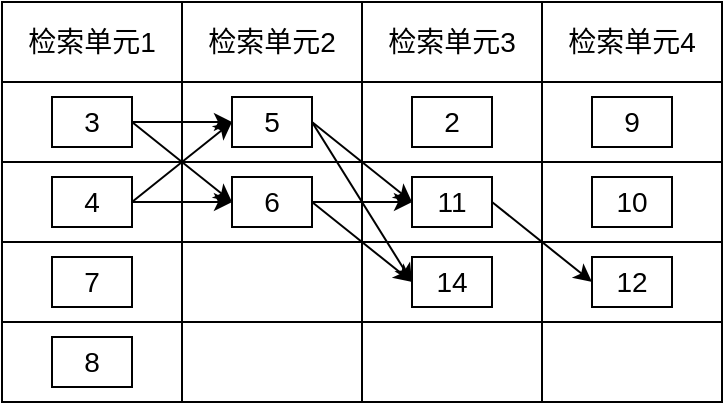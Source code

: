 <mxfile version="22.1.11" type="device">
  <diagram name="Page-1" id="W0LpTb4pdIZwl2NJyr0h">
    <mxGraphModel dx="440" dy="330" grid="1" gridSize="10" guides="1" tooltips="1" connect="1" arrows="1" fold="1" page="1" pageScale="1" pageWidth="850" pageHeight="1100" math="0" shadow="0">
      <root>
        <mxCell id="0" />
        <mxCell id="1" parent="0" />
        <mxCell id="zzA-qek6YIhZ1TVO3jMi-1" value="3" style="rounded=0;whiteSpace=wrap;html=1;fontSize=14;" vertex="1" parent="1">
          <mxGeometry x="150" y="250" width="90" height="40" as="geometry" />
        </mxCell>
        <mxCell id="zzA-qek6YIhZ1TVO3jMi-2" value="4" style="rounded=0;whiteSpace=wrap;html=1;fontSize=14;" vertex="1" parent="1">
          <mxGeometry x="150" y="290" width="90" height="40" as="geometry" />
        </mxCell>
        <mxCell id="zzA-qek6YIhZ1TVO3jMi-3" value="8" style="rounded=0;whiteSpace=wrap;html=1;fontSize=14;" vertex="1" parent="1">
          <mxGeometry x="150" y="330" width="90" height="40" as="geometry" />
        </mxCell>
        <mxCell id="zzA-qek6YIhZ1TVO3jMi-18" value="检索单元1" style="rounded=0;whiteSpace=wrap;html=1;fontSize=14;" vertex="1" parent="1">
          <mxGeometry x="150" y="210" width="90" height="40" as="geometry" />
        </mxCell>
        <mxCell id="zzA-qek6YIhZ1TVO3jMi-31" value="5" style="rounded=0;whiteSpace=wrap;html=1;fontSize=14;" vertex="1" parent="1">
          <mxGeometry x="240" y="250" width="90" height="40" as="geometry" />
        </mxCell>
        <mxCell id="zzA-qek6YIhZ1TVO3jMi-32" value="7" style="rounded=0;whiteSpace=wrap;html=1;fontSize=14;" vertex="1" parent="1">
          <mxGeometry x="240" y="290" width="90" height="40" as="geometry" />
        </mxCell>
        <mxCell id="zzA-qek6YIhZ1TVO3jMi-33" value="" style="rounded=0;whiteSpace=wrap;html=1;fontSize=14;" vertex="1" parent="1">
          <mxGeometry x="240" y="330" width="90" height="40" as="geometry" />
        </mxCell>
        <mxCell id="zzA-qek6YIhZ1TVO3jMi-34" value="检索单元2" style="rounded=0;whiteSpace=wrap;html=1;fontSize=14;" vertex="1" parent="1">
          <mxGeometry x="240" y="210" width="90" height="40" as="geometry" />
        </mxCell>
        <mxCell id="zzA-qek6YIhZ1TVO3jMi-35" value="9" style="rounded=0;whiteSpace=wrap;html=1;fontSize=14;" vertex="1" parent="1">
          <mxGeometry x="150" y="370" width="90" height="40" as="geometry" />
        </mxCell>
        <mxCell id="zzA-qek6YIhZ1TVO3jMi-38" value="" style="rounded=0;whiteSpace=wrap;html=1;fontSize=14;" vertex="1" parent="1">
          <mxGeometry x="240" y="370" width="90" height="40" as="geometry" />
        </mxCell>
        <mxCell id="zzA-qek6YIhZ1TVO3jMi-41" value="6" style="rounded=0;whiteSpace=wrap;html=1;fontSize=14;" vertex="1" parent="1">
          <mxGeometry x="330" y="250" width="90" height="40" as="geometry" />
        </mxCell>
        <mxCell id="zzA-qek6YIhZ1TVO3jMi-42" value="10" style="rounded=0;whiteSpace=wrap;html=1;fontSize=14;" vertex="1" parent="1">
          <mxGeometry x="330" y="290" width="90" height="40" as="geometry" />
        </mxCell>
        <mxCell id="zzA-qek6YIhZ1TVO3jMi-43" value="12" style="rounded=0;whiteSpace=wrap;html=1;fontSize=14;" vertex="1" parent="1">
          <mxGeometry x="330" y="330" width="90" height="40" as="geometry" />
        </mxCell>
        <mxCell id="zzA-qek6YIhZ1TVO3jMi-44" value="检索单元3" style="rounded=0;whiteSpace=wrap;html=1;fontSize=14;" vertex="1" parent="1">
          <mxGeometry x="330" y="210" width="90" height="40" as="geometry" />
        </mxCell>
        <mxCell id="zzA-qek6YIhZ1TVO3jMi-45" value="" style="rounded=0;whiteSpace=wrap;html=1;fontSize=14;" vertex="1" parent="1">
          <mxGeometry x="330" y="370" width="90" height="40" as="geometry" />
        </mxCell>
        <mxCell id="zzA-qek6YIhZ1TVO3jMi-48" value="2" style="rounded=0;whiteSpace=wrap;html=1;fontSize=14;" vertex="1" parent="1">
          <mxGeometry x="420" y="250" width="90" height="40" as="geometry" />
        </mxCell>
        <mxCell id="zzA-qek6YIhZ1TVO3jMi-49" value="10" style="rounded=0;whiteSpace=wrap;html=1;fontSize=14;" vertex="1" parent="1">
          <mxGeometry x="420" y="290" width="90" height="40" as="geometry" />
        </mxCell>
        <mxCell id="zzA-qek6YIhZ1TVO3jMi-50" value="15" style="rounded=0;whiteSpace=wrap;html=1;fontSize=14;" vertex="1" parent="1">
          <mxGeometry x="420" y="330" width="90" height="40" as="geometry" />
        </mxCell>
        <mxCell id="zzA-qek6YIhZ1TVO3jMi-51" value="检索单元4" style="rounded=0;whiteSpace=wrap;html=1;fontSize=14;" vertex="1" parent="1">
          <mxGeometry x="420" y="210" width="90" height="40" as="geometry" />
        </mxCell>
        <mxCell id="zzA-qek6YIhZ1TVO3jMi-52" value="" style="rounded=0;whiteSpace=wrap;html=1;fontSize=14;" vertex="1" parent="1">
          <mxGeometry x="420" y="370" width="90" height="40" as="geometry" />
        </mxCell>
        <mxCell id="zzA-qek6YIhZ1TVO3jMi-53" value="3" style="rounded=0;whiteSpace=wrap;html=1;fontSize=14;" vertex="1" parent="1">
          <mxGeometry x="175" y="257.5" width="40" height="25" as="geometry" />
        </mxCell>
        <mxCell id="zzA-qek6YIhZ1TVO3jMi-54" value="4" style="rounded=0;whiteSpace=wrap;html=1;fontSize=14;" vertex="1" parent="1">
          <mxGeometry x="175" y="297.5" width="40" height="25" as="geometry" />
        </mxCell>
        <mxCell id="zzA-qek6YIhZ1TVO3jMi-55" value="7" style="rounded=0;whiteSpace=wrap;html=1;direction=west;fontSize=14;" vertex="1" parent="1">
          <mxGeometry x="175" y="337.5" width="40" height="25" as="geometry" />
        </mxCell>
        <mxCell id="zzA-qek6YIhZ1TVO3jMi-56" value="8" style="rounded=0;whiteSpace=wrap;html=1;fontSize=14;" vertex="1" parent="1">
          <mxGeometry x="175" y="377.5" width="40" height="25" as="geometry" />
        </mxCell>
        <mxCell id="zzA-qek6YIhZ1TVO3jMi-57" value="5" style="rounded=0;whiteSpace=wrap;html=1;fontSize=14;" vertex="1" parent="1">
          <mxGeometry x="265" y="257.5" width="40" height="25" as="geometry" />
        </mxCell>
        <mxCell id="zzA-qek6YIhZ1TVO3jMi-59" value="6" style="rounded=0;whiteSpace=wrap;html=1;fontSize=14;" vertex="1" parent="1">
          <mxGeometry x="265" y="297.5" width="40" height="25" as="geometry" />
        </mxCell>
        <mxCell id="zzA-qek6YIhZ1TVO3jMi-61" value="" style="endArrow=classic;html=1;rounded=0;exitX=1;exitY=0.5;exitDx=0;exitDy=0;entryX=0;entryY=0.5;entryDx=0;entryDy=0;fontSize=14;" edge="1" parent="1" source="zzA-qek6YIhZ1TVO3jMi-53" target="zzA-qek6YIhZ1TVO3jMi-59">
          <mxGeometry width="50" height="50" relative="1" as="geometry">
            <mxPoint x="190" y="540" as="sourcePoint" />
            <mxPoint x="240" y="490" as="targetPoint" />
          </mxGeometry>
        </mxCell>
        <mxCell id="zzA-qek6YIhZ1TVO3jMi-62" value="" style="endArrow=classic;html=1;rounded=0;exitX=1;exitY=0.5;exitDx=0;exitDy=0;entryX=0;entryY=0.5;entryDx=0;entryDy=0;fontSize=14;" edge="1" parent="1" source="zzA-qek6YIhZ1TVO3jMi-54" target="zzA-qek6YIhZ1TVO3jMi-59">
          <mxGeometry width="50" height="50" relative="1" as="geometry">
            <mxPoint x="225" y="280" as="sourcePoint" />
            <mxPoint x="270" y="310" as="targetPoint" />
          </mxGeometry>
        </mxCell>
        <mxCell id="zzA-qek6YIhZ1TVO3jMi-64" value="" style="endArrow=classic;html=1;rounded=0;exitX=1;exitY=0.5;exitDx=0;exitDy=0;entryX=0;entryY=0.5;entryDx=0;entryDy=0;fontSize=14;" edge="1" parent="1" source="zzA-qek6YIhZ1TVO3jMi-59" target="zzA-qek6YIhZ1TVO3jMi-68">
          <mxGeometry width="50" height="50" relative="1" as="geometry">
            <mxPoint x="310" y="510" as="sourcePoint" />
            <mxPoint x="300" y="480" as="targetPoint" />
          </mxGeometry>
        </mxCell>
        <mxCell id="zzA-qek6YIhZ1TVO3jMi-67" value="2" style="rounded=0;whiteSpace=wrap;html=1;fontSize=14;" vertex="1" parent="1">
          <mxGeometry x="355" y="257.5" width="40" height="25" as="geometry" />
        </mxCell>
        <mxCell id="zzA-qek6YIhZ1TVO3jMi-68" value="11" style="rounded=0;whiteSpace=wrap;html=1;fontSize=14;" vertex="1" parent="1">
          <mxGeometry x="355" y="297.5" width="40" height="25" as="geometry" />
        </mxCell>
        <mxCell id="zzA-qek6YIhZ1TVO3jMi-69" value="14" style="rounded=0;whiteSpace=wrap;html=1;fontSize=14;" vertex="1" parent="1">
          <mxGeometry x="355" y="337.5" width="40" height="25" as="geometry" />
        </mxCell>
        <mxCell id="zzA-qek6YIhZ1TVO3jMi-70" value="" style="endArrow=classic;html=1;rounded=0;exitX=1;exitY=0.5;exitDx=0;exitDy=0;entryX=0;entryY=0.5;entryDx=0;entryDy=0;fontSize=14;" edge="1" parent="1" source="zzA-qek6YIhZ1TVO3jMi-59" target="zzA-qek6YIhZ1TVO3jMi-69">
          <mxGeometry width="50" height="50" relative="1" as="geometry">
            <mxPoint x="315" y="320" as="sourcePoint" />
            <mxPoint x="365" y="320" as="targetPoint" />
          </mxGeometry>
        </mxCell>
        <mxCell id="zzA-qek6YIhZ1TVO3jMi-71" value="" style="endArrow=classic;html=1;rounded=0;exitX=1;exitY=0.5;exitDx=0;exitDy=0;entryX=0;entryY=0.5;entryDx=0;entryDy=0;fontSize=14;" edge="1" parent="1" source="zzA-qek6YIhZ1TVO3jMi-68" target="zzA-qek6YIhZ1TVO3jMi-74">
          <mxGeometry width="50" height="50" relative="1" as="geometry">
            <mxPoint x="265" y="500" as="sourcePoint" />
            <mxPoint x="315" y="500" as="targetPoint" />
          </mxGeometry>
        </mxCell>
        <mxCell id="zzA-qek6YIhZ1TVO3jMi-72" value="9" style="rounded=0;whiteSpace=wrap;html=1;fontSize=14;" vertex="1" parent="1">
          <mxGeometry x="445" y="257.5" width="40" height="25" as="geometry" />
        </mxCell>
        <mxCell id="zzA-qek6YIhZ1TVO3jMi-73" value="10" style="rounded=0;whiteSpace=wrap;html=1;fontSize=14;" vertex="1" parent="1">
          <mxGeometry x="445" y="297.5" width="40" height="25" as="geometry" />
        </mxCell>
        <mxCell id="zzA-qek6YIhZ1TVO3jMi-74" value="12" style="rounded=0;whiteSpace=wrap;html=1;fontSize=14;" vertex="1" parent="1">
          <mxGeometry x="445" y="337.5" width="40" height="25" as="geometry" />
        </mxCell>
        <mxCell id="zzA-qek6YIhZ1TVO3jMi-75" value="" style="endArrow=classic;html=1;rounded=0;exitX=1;exitY=0.5;exitDx=0;exitDy=0;entryX=0;entryY=0.5;entryDx=0;entryDy=0;fontSize=14;" edge="1" parent="1" source="zzA-qek6YIhZ1TVO3jMi-57" target="zzA-qek6YIhZ1TVO3jMi-68">
          <mxGeometry width="50" height="50" relative="1" as="geometry">
            <mxPoint x="225" y="280" as="sourcePoint" />
            <mxPoint x="275" y="320" as="targetPoint" />
          </mxGeometry>
        </mxCell>
        <mxCell id="zzA-qek6YIhZ1TVO3jMi-76" value="" style="endArrow=classic;html=1;rounded=0;exitX=1;exitY=0.5;exitDx=0;exitDy=0;entryX=0;entryY=0.5;entryDx=0;entryDy=0;fontSize=14;" edge="1" parent="1" source="zzA-qek6YIhZ1TVO3jMi-57" target="zzA-qek6YIhZ1TVO3jMi-69">
          <mxGeometry width="50" height="50" relative="1" as="geometry">
            <mxPoint x="315" y="280" as="sourcePoint" />
            <mxPoint x="365" y="320" as="targetPoint" />
          </mxGeometry>
        </mxCell>
        <mxCell id="zzA-qek6YIhZ1TVO3jMi-77" value="" style="endArrow=classic;html=1;rounded=0;exitX=1;exitY=0.5;exitDx=0;exitDy=0;entryX=0;entryY=0.5;entryDx=0;entryDy=0;fontSize=14;" edge="1" parent="1" source="zzA-qek6YIhZ1TVO3jMi-54" target="zzA-qek6YIhZ1TVO3jMi-57">
          <mxGeometry width="50" height="50" relative="1" as="geometry">
            <mxPoint x="225" y="320" as="sourcePoint" />
            <mxPoint x="275" y="320" as="targetPoint" />
          </mxGeometry>
        </mxCell>
        <mxCell id="zzA-qek6YIhZ1TVO3jMi-78" value="" style="endArrow=classic;html=1;rounded=0;exitX=1;exitY=0.5;exitDx=0;exitDy=0;entryX=0;entryY=0.5;entryDx=0;entryDy=0;fontSize=14;" edge="1" parent="1" source="zzA-qek6YIhZ1TVO3jMi-53" target="zzA-qek6YIhZ1TVO3jMi-57">
          <mxGeometry width="50" height="50" relative="1" as="geometry">
            <mxPoint x="225" y="320" as="sourcePoint" />
            <mxPoint x="275" y="280" as="targetPoint" />
          </mxGeometry>
        </mxCell>
      </root>
    </mxGraphModel>
  </diagram>
</mxfile>
